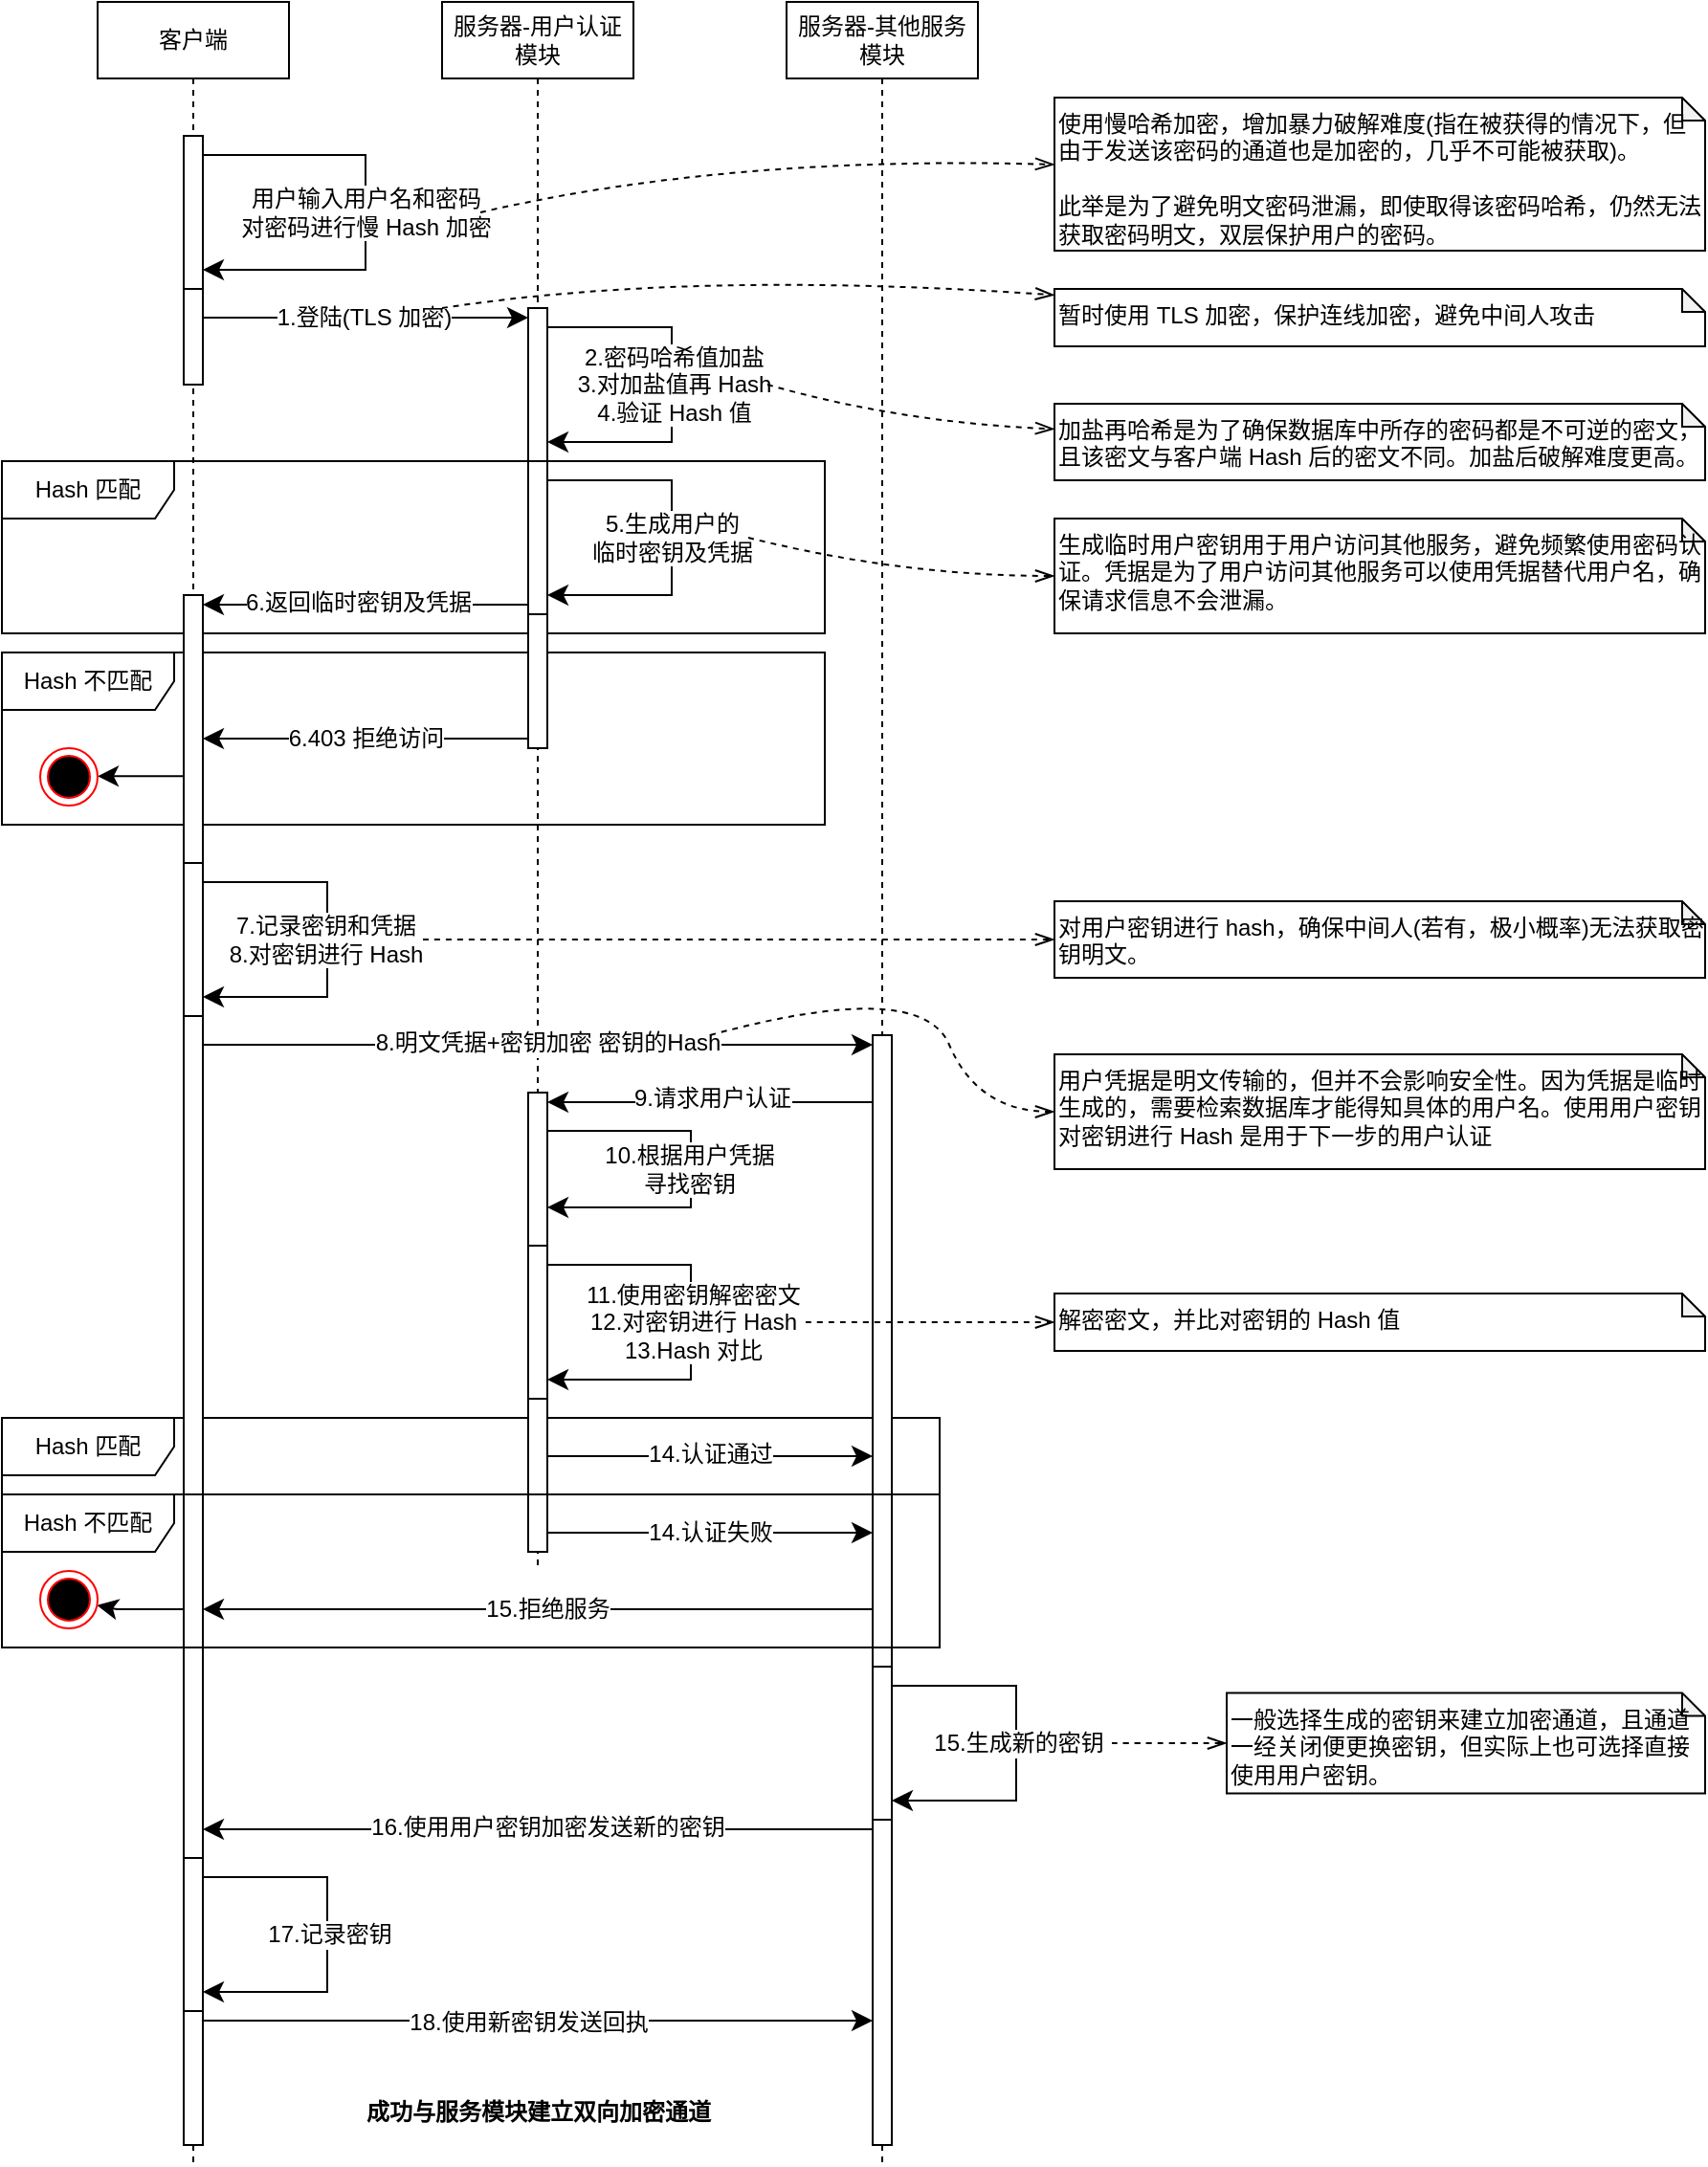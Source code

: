 <mxfile version="25.0.2">
  <diagram name="Page-1" id="2YBvvXClWsGukQMizWep">
    <mxGraphModel dx="2149" dy="942" grid="1" gridSize="10" guides="1" tooltips="1" connect="1" arrows="1" fold="1" page="1" pageScale="1" pageWidth="850" pageHeight="1100" math="0" shadow="0">
      <root>
        <mxCell id="0" />
        <mxCell id="1" parent="0" />
        <mxCell id="aM9ryv3xv72pqoxQDRHE-1" value="客户端" style="shape=umlLifeline;perimeter=lifelinePerimeter;whiteSpace=wrap;html=1;container=0;dropTarget=0;collapsible=0;recursiveResize=0;outlineConnect=0;portConstraint=eastwest;newEdgeStyle={&quot;edgeStyle&quot;:&quot;elbowEdgeStyle&quot;,&quot;elbow&quot;:&quot;vertical&quot;,&quot;curved&quot;:0,&quot;rounded&quot;:0};" parent="1" vertex="1">
          <mxGeometry x="40" y="40" width="100" height="1130" as="geometry" />
        </mxCell>
        <mxCell id="aM9ryv3xv72pqoxQDRHE-5" value="服务器-用户认证模块" style="shape=umlLifeline;perimeter=lifelinePerimeter;whiteSpace=wrap;html=1;container=0;dropTarget=0;collapsible=0;recursiveResize=0;outlineConnect=0;portConstraint=eastwest;newEdgeStyle={&quot;edgeStyle&quot;:&quot;elbowEdgeStyle&quot;,&quot;elbow&quot;:&quot;vertical&quot;,&quot;curved&quot;:0,&quot;rounded&quot;:0};" parent="1" vertex="1">
          <mxGeometry x="220" y="40" width="100" height="820" as="geometry" />
        </mxCell>
        <mxCell id="cHsovC-z7m_jqk1xOcjX-2" value="服务器-其他服务模块" style="shape=umlLifeline;perimeter=lifelinePerimeter;whiteSpace=wrap;html=1;container=0;dropTarget=0;collapsible=0;recursiveResize=0;outlineConnect=0;portConstraint=eastwest;newEdgeStyle={&quot;edgeStyle&quot;:&quot;elbowEdgeStyle&quot;,&quot;elbow&quot;:&quot;vertical&quot;,&quot;curved&quot;:0,&quot;rounded&quot;:0};" parent="1" vertex="1">
          <mxGeometry x="400" y="40" width="100" height="1130" as="geometry" />
        </mxCell>
        <mxCell id="yK8AWaltY6XnKEbe3PtJ-68" value="" style="html=1;points=[[0,0,0,0,5],[0,1,0,0,-5],[1,0,0,0,5],[1,1,0,0,-5]];perimeter=orthogonalPerimeter;outlineConnect=0;targetShapes=umlLifeline;portConstraint=eastwest;newEdgeStyle={&quot;curved&quot;:0,&quot;rounded&quot;:0};" vertex="1" parent="1">
          <mxGeometry x="85" y="110" width="10" height="80" as="geometry" />
        </mxCell>
        <mxCell id="yK8AWaltY6XnKEbe3PtJ-69" style="edgeStyle=none;curved=0;rounded=0;orthogonalLoop=1;jettySize=auto;html=1;fontSize=12;startSize=8;endSize=8;" edge="1" parent="1" source="yK8AWaltY6XnKEbe3PtJ-68" target="yK8AWaltY6XnKEbe3PtJ-68">
          <mxGeometry relative="1" as="geometry">
            <Array as="points">
              <mxPoint x="180" y="180" />
            </Array>
          </mxGeometry>
        </mxCell>
        <mxCell id="yK8AWaltY6XnKEbe3PtJ-70" value="用户输入用户名和密码&lt;div&gt;对密码进行慢 Hash 加密&lt;/div&gt;" style="edgeLabel;html=1;align=center;verticalAlign=middle;resizable=0;points=[];fontSize=12;" vertex="1" connectable="0" parent="yK8AWaltY6XnKEbe3PtJ-69">
          <mxGeometry x="0.127" relative="1" as="geometry">
            <mxPoint y="-15" as="offset" />
          </mxGeometry>
        </mxCell>
        <mxCell id="yK8AWaltY6XnKEbe3PtJ-90" value="" style="html=1;points=[[0,0,0,0,5],[0,1,0,0,-5],[1,0,0,0,5],[1,1,0,0,-5]];perimeter=orthogonalPerimeter;outlineConnect=0;targetShapes=umlLifeline;portConstraint=eastwest;newEdgeStyle={&quot;curved&quot;:0,&quot;rounded&quot;:0};" vertex="1" parent="1">
          <mxGeometry x="85" y="1010" width="10" height="80" as="geometry" />
        </mxCell>
        <mxCell id="yK8AWaltY6XnKEbe3PtJ-91" style="edgeStyle=none;curved=0;rounded=0;orthogonalLoop=1;jettySize=auto;html=1;fontSize=12;startSize=8;endSize=8;" edge="1" parent="1" source="yK8AWaltY6XnKEbe3PtJ-90" target="yK8AWaltY6XnKEbe3PtJ-90">
          <mxGeometry relative="1" as="geometry">
            <Array as="points">
              <mxPoint x="160" y="1080" />
            </Array>
          </mxGeometry>
        </mxCell>
        <mxCell id="yK8AWaltY6XnKEbe3PtJ-92" value="17.记录密钥" style="edgeLabel;html=1;align=center;verticalAlign=middle;resizable=0;points=[];fontSize=12;" vertex="1" connectable="0" parent="yK8AWaltY6XnKEbe3PtJ-91">
          <mxGeometry x="0.138" y="1" relative="1" as="geometry">
            <mxPoint y="-13" as="offset" />
          </mxGeometry>
        </mxCell>
        <mxCell id="yK8AWaltY6XnKEbe3PtJ-95" value="" style="html=1;points=[[0,0,0,0,5],[0,1,0,0,-5],[1,0,0,0,5],[1,1,0,0,-5]];perimeter=orthogonalPerimeter;outlineConnect=0;targetShapes=umlLifeline;portConstraint=eastwest;newEdgeStyle={&quot;curved&quot;:0,&quot;rounded&quot;:0};" vertex="1" parent="1">
          <mxGeometry x="85" y="1090" width="10" height="70" as="geometry" />
        </mxCell>
        <mxCell id="yK8AWaltY6XnKEbe3PtJ-81" value="" style="html=1;points=[[0,0,0,0,5],[0,1,0,0,-5],[1,0,0,0,5],[1,1,0,0,-5]];perimeter=orthogonalPerimeter;outlineConnect=0;targetShapes=umlLifeline;portConstraint=eastwest;newEdgeStyle={&quot;curved&quot;:0,&quot;rounded&quot;:0};" vertex="1" parent="1">
          <mxGeometry x="445" y="910" width="10" height="80" as="geometry" />
        </mxCell>
        <mxCell id="yK8AWaltY6XnKEbe3PtJ-82" style="edgeStyle=none;curved=0;rounded=0;orthogonalLoop=1;jettySize=auto;html=1;fontSize=12;startSize=8;endSize=8;" edge="1" parent="1" source="yK8AWaltY6XnKEbe3PtJ-81" target="yK8AWaltY6XnKEbe3PtJ-81">
          <mxGeometry relative="1" as="geometry">
            <Array as="points">
              <mxPoint x="520" y="980" />
            </Array>
          </mxGeometry>
        </mxCell>
        <mxCell id="yK8AWaltY6XnKEbe3PtJ-83" value="15.生成新的密钥" style="edgeLabel;html=1;align=center;verticalAlign=middle;resizable=0;points=[];fontSize=12;" vertex="1" connectable="0" parent="yK8AWaltY6XnKEbe3PtJ-82">
          <mxGeometry x="-0.118" y="1" relative="1" as="geometry">
            <mxPoint y="11" as="offset" />
          </mxGeometry>
        </mxCell>
        <mxCell id="yK8AWaltY6XnKEbe3PtJ-84" value="" style="html=1;points=[[0,0,0,0,5],[0,1,0,0,-5],[1,0,0,0,5],[1,1,0,0,-5]];perimeter=orthogonalPerimeter;outlineConnect=0;targetShapes=umlLifeline;portConstraint=eastwest;newEdgeStyle={&quot;curved&quot;:0,&quot;rounded&quot;:0};" vertex="1" parent="1">
          <mxGeometry x="445" y="990" width="10" height="170" as="geometry" />
        </mxCell>
        <mxCell id="yK8AWaltY6XnKEbe3PtJ-65" value="Hash 匹配" style="shape=umlFrame;whiteSpace=wrap;html=1;pointerEvents=0;width=90;height=30;" vertex="1" parent="1">
          <mxGeometry x="-10" y="780" width="490" height="40" as="geometry" />
        </mxCell>
        <mxCell id="yK8AWaltY6XnKEbe3PtJ-47" style="edgeStyle=none;curved=0;rounded=0;orthogonalLoop=1;jettySize=auto;html=1;fontSize=12;startSize=8;endSize=8;" edge="1" parent="1" source="yK8AWaltY6XnKEbe3PtJ-46" target="yK8AWaltY6XnKEbe3PtJ-46">
          <mxGeometry relative="1" as="geometry">
            <Array as="points">
              <mxPoint x="160" y="560" />
            </Array>
          </mxGeometry>
        </mxCell>
        <mxCell id="yK8AWaltY6XnKEbe3PtJ-48" value="7.记录密钥和凭据&lt;div&gt;8.对密钥进行 Hash&lt;/div&gt;" style="edgeLabel;html=1;align=center;verticalAlign=middle;resizable=0;points=[];fontSize=12;" vertex="1" connectable="0" parent="yK8AWaltY6XnKEbe3PtJ-47">
          <mxGeometry x="0.103" y="-1" relative="1" as="geometry">
            <mxPoint y="-10" as="offset" />
          </mxGeometry>
        </mxCell>
        <mxCell id="yK8AWaltY6XnKEbe3PtJ-33" style="edgeStyle=none;curved=0;rounded=0;orthogonalLoop=1;jettySize=auto;html=1;fontSize=12;startSize=8;endSize=8;" edge="1" parent="1" source="yK8AWaltY6XnKEbe3PtJ-28" target="yK8AWaltY6XnKEbe3PtJ-28">
          <mxGeometry relative="1" as="geometry">
            <Array as="points">
              <mxPoint x="340" y="350" />
            </Array>
          </mxGeometry>
        </mxCell>
        <mxCell id="yK8AWaltY6XnKEbe3PtJ-34" value="5.生成用户的&lt;div&gt;临时密钥及凭据&lt;/div&gt;" style="edgeLabel;html=1;align=center;verticalAlign=middle;resizable=0;points=[];fontSize=12;" vertex="1" connectable="0" parent="yK8AWaltY6XnKEbe3PtJ-33">
          <mxGeometry x="-0.036" relative="1" as="geometry">
            <mxPoint y="3" as="offset" />
          </mxGeometry>
        </mxCell>
        <mxCell id="yK8AWaltY6XnKEbe3PtJ-59" style="edgeStyle=none;curved=0;rounded=0;orthogonalLoop=1;jettySize=auto;html=1;fontSize=12;startSize=8;endSize=8;" edge="1" parent="1" source="yK8AWaltY6XnKEbe3PtJ-56" target="yK8AWaltY6XnKEbe3PtJ-56">
          <mxGeometry relative="1" as="geometry">
            <Array as="points">
              <mxPoint x="350" y="670" />
            </Array>
          </mxGeometry>
        </mxCell>
        <mxCell id="yK8AWaltY6XnKEbe3PtJ-60" value="10.根据用户凭据&lt;div&gt;寻找密钥&lt;/div&gt;" style="edgeLabel;html=1;align=center;verticalAlign=middle;resizable=0;points=[];fontSize=12;" vertex="1" connectable="0" parent="yK8AWaltY6XnKEbe3PtJ-59">
          <mxGeometry x="0.086" y="-1" relative="1" as="geometry">
            <mxPoint y="-8" as="offset" />
          </mxGeometry>
        </mxCell>
        <mxCell id="yK8AWaltY6XnKEbe3PtJ-62" style="edgeStyle=none;curved=0;rounded=0;orthogonalLoop=1;jettySize=auto;html=1;fontSize=12;startSize=8;endSize=8;" edge="1" parent="1" source="yK8AWaltY6XnKEbe3PtJ-61" target="yK8AWaltY6XnKEbe3PtJ-61">
          <mxGeometry relative="1" as="geometry">
            <Array as="points">
              <mxPoint x="350" y="760" />
            </Array>
          </mxGeometry>
        </mxCell>
        <mxCell id="yK8AWaltY6XnKEbe3PtJ-63" value="11.使用密钥解密密文&lt;div&gt;12.对密钥进行 Hash&lt;/div&gt;&lt;div&gt;13.Hash 对比&lt;/div&gt;" style="edgeLabel;html=1;align=center;verticalAlign=middle;resizable=0;points=[];fontSize=12;" vertex="1" connectable="0" parent="yK8AWaltY6XnKEbe3PtJ-62">
          <mxGeometry x="0.125" y="1" relative="1" as="geometry">
            <mxPoint y="-13" as="offset" />
          </mxGeometry>
        </mxCell>
        <mxCell id="yK8AWaltY6XnKEbe3PtJ-14" style="edgeStyle=none;curved=0;rounded=0;orthogonalLoop=1;jettySize=auto;html=1;entryX=0;entryY=0;entryDx=0;entryDy=5;entryPerimeter=0;fontSize=12;startSize=8;endSize=8;" edge="1" parent="1" source="yK8AWaltY6XnKEbe3PtJ-10" target="yK8AWaltY6XnKEbe3PtJ-11">
          <mxGeometry relative="1" as="geometry" />
        </mxCell>
        <mxCell id="yK8AWaltY6XnKEbe3PtJ-15" value="1.登陆(TLS 加密)" style="edgeLabel;html=1;align=center;verticalAlign=middle;resizable=0;points=[];fontSize=12;" vertex="1" connectable="0" parent="yK8AWaltY6XnKEbe3PtJ-14">
          <mxGeometry x="-0.018" y="2" relative="1" as="geometry">
            <mxPoint y="2" as="offset" />
          </mxGeometry>
        </mxCell>
        <mxCell id="yK8AWaltY6XnKEbe3PtJ-16" style="edgeStyle=none;curved=0;rounded=0;orthogonalLoop=1;jettySize=auto;html=1;fontSize=12;startSize=8;endSize=8;elbow=vertical;" edge="1" parent="1" source="yK8AWaltY6XnKEbe3PtJ-11" target="yK8AWaltY6XnKEbe3PtJ-11">
          <mxGeometry relative="1" as="geometry">
            <Array as="points">
              <mxPoint x="340" y="270" />
            </Array>
          </mxGeometry>
        </mxCell>
        <mxCell id="yK8AWaltY6XnKEbe3PtJ-18" value="2.密码哈希值加盐&lt;div&gt;3.对加盐值再 Hash&lt;/div&gt;&lt;div&gt;4.验证 Hash 值&lt;/div&gt;" style="edgeLabel;html=1;align=center;verticalAlign=middle;resizable=0;points=[];fontSize=12;" vertex="1" connectable="0" parent="yK8AWaltY6XnKEbe3PtJ-16">
          <mxGeometry x="-0.447" y="2" relative="1" as="geometry">
            <mxPoint x="13" y="32" as="offset" />
          </mxGeometry>
        </mxCell>
        <mxCell id="yK8AWaltY6XnKEbe3PtJ-38" style="edgeStyle=none;curved=0;rounded=0;orthogonalLoop=1;jettySize=auto;html=1;exitX=0;exitY=1;exitDx=0;exitDy=-5;exitPerimeter=0;entryX=1;entryY=0;entryDx=0;entryDy=5;entryPerimeter=0;fontSize=12;startSize=8;endSize=8;" edge="1" parent="1" source="yK8AWaltY6XnKEbe3PtJ-28" target="yK8AWaltY6XnKEbe3PtJ-26">
          <mxGeometry relative="1" as="geometry" />
        </mxCell>
        <mxCell id="yK8AWaltY6XnKEbe3PtJ-43" value="6.返回临时密钥及凭据" style="edgeLabel;html=1;align=center;verticalAlign=middle;resizable=0;points=[];fontSize=12;" vertex="1" connectable="0" parent="yK8AWaltY6XnKEbe3PtJ-38">
          <mxGeometry x="0.049" y="-1" relative="1" as="geometry">
            <mxPoint as="offset" />
          </mxGeometry>
        </mxCell>
        <mxCell id="yK8AWaltY6XnKEbe3PtJ-42" value="6.403 拒绝访问" style="edgeStyle=none;curved=0;rounded=0;orthogonalLoop=1;jettySize=auto;html=1;exitX=0;exitY=1;exitDx=0;exitDy=-5;exitPerimeter=0;fontSize=12;startSize=8;endSize=8;" edge="1" parent="1" source="yK8AWaltY6XnKEbe3PtJ-40" target="yK8AWaltY6XnKEbe3PtJ-26">
          <mxGeometry relative="1" as="geometry" />
        </mxCell>
        <mxCell id="yK8AWaltY6XnKEbe3PtJ-45" style="edgeStyle=none;curved=0;rounded=0;orthogonalLoop=1;jettySize=auto;html=1;fontSize=12;startSize=8;endSize=8;" edge="1" parent="1">
          <mxGeometry relative="1" as="geometry">
            <mxPoint x="85.98" y="444.682" as="sourcePoint" />
            <mxPoint x="40.002" y="444.682" as="targetPoint" />
          </mxGeometry>
        </mxCell>
        <mxCell id="yK8AWaltY6XnKEbe3PtJ-54" style="edgeStyle=none;curved=0;rounded=0;orthogonalLoop=1;jettySize=auto;html=1;entryX=0;entryY=0;entryDx=0;entryDy=5;entryPerimeter=0;fontSize=12;startSize=8;endSize=8;" edge="1" parent="1" source="yK8AWaltY6XnKEbe3PtJ-51" target="yK8AWaltY6XnKEbe3PtJ-13">
          <mxGeometry relative="1" as="geometry" />
        </mxCell>
        <mxCell id="yK8AWaltY6XnKEbe3PtJ-55" value="8.明文凭据+密钥加密 密钥的Hash" style="edgeLabel;html=1;align=center;verticalAlign=middle;resizable=0;points=[];fontSize=12;" vertex="1" connectable="0" parent="yK8AWaltY6XnKEbe3PtJ-54">
          <mxGeometry x="-0.135" y="1" relative="1" as="geometry">
            <mxPoint x="28" as="offset" />
          </mxGeometry>
        </mxCell>
        <mxCell id="yK8AWaltY6XnKEbe3PtJ-57" style="edgeStyle=none;curved=0;rounded=0;orthogonalLoop=1;jettySize=auto;html=1;entryX=1;entryY=0;entryDx=0;entryDy=5;entryPerimeter=0;fontSize=12;startSize=8;endSize=8;" edge="1" parent="1" source="yK8AWaltY6XnKEbe3PtJ-13" target="yK8AWaltY6XnKEbe3PtJ-56">
          <mxGeometry relative="1" as="geometry" />
        </mxCell>
        <mxCell id="yK8AWaltY6XnKEbe3PtJ-58" value="9.请求用户认证" style="edgeLabel;html=1;align=center;verticalAlign=middle;resizable=0;points=[];fontSize=12;" vertex="1" connectable="0" parent="yK8AWaltY6XnKEbe3PtJ-57">
          <mxGeometry x="-0.11" y="-2" relative="1" as="geometry">
            <mxPoint x="-9" as="offset" />
          </mxGeometry>
        </mxCell>
        <mxCell id="yK8AWaltY6XnKEbe3PtJ-29" value="Hash 匹配" style="shape=umlFrame;whiteSpace=wrap;html=1;pointerEvents=0;width=90;height=30;" vertex="1" parent="1">
          <mxGeometry x="-10" y="280" width="430" height="90" as="geometry" />
        </mxCell>
        <mxCell id="yK8AWaltY6XnKEbe3PtJ-39" value="Hash 不匹配" style="shape=umlFrame;whiteSpace=wrap;html=1;pointerEvents=0;width=90;height=30;" vertex="1" parent="1">
          <mxGeometry x="-10" y="380" width="430" height="90" as="geometry" />
        </mxCell>
        <mxCell id="yK8AWaltY6XnKEbe3PtJ-26" value="" style="html=1;points=[[0,0,0,0,5],[0,1,0,0,-5],[1,0,0,0,5],[1,1,0,0,-5]];perimeter=orthogonalPerimeter;outlineConnect=0;targetShapes=umlLifeline;portConstraint=eastwest;newEdgeStyle={&quot;curved&quot;:0,&quot;rounded&quot;:0};" vertex="1" parent="1">
          <mxGeometry x="85" y="350" width="10" height="140" as="geometry" />
        </mxCell>
        <mxCell id="yK8AWaltY6XnKEbe3PtJ-46" value="" style="html=1;points=[[0,0,0,0,5],[0,1,0,0,-5],[1,0,0,0,5],[1,1,0,0,-5]];perimeter=orthogonalPerimeter;outlineConnect=0;targetShapes=umlLifeline;portConstraint=eastwest;newEdgeStyle={&quot;curved&quot;:0,&quot;rounded&quot;:0};" vertex="1" parent="1">
          <mxGeometry x="85" y="490" width="10" height="80" as="geometry" />
        </mxCell>
        <mxCell id="yK8AWaltY6XnKEbe3PtJ-78" style="edgeStyle=none;curved=0;rounded=0;orthogonalLoop=1;jettySize=auto;html=1;fontSize=12;startSize=8;endSize=8;" edge="1" parent="1" source="yK8AWaltY6XnKEbe3PtJ-51" target="yK8AWaltY6XnKEbe3PtJ-77">
          <mxGeometry relative="1" as="geometry">
            <Array as="points">
              <mxPoint x="50" y="880" />
            </Array>
          </mxGeometry>
        </mxCell>
        <mxCell id="yK8AWaltY6XnKEbe3PtJ-51" value="" style="html=1;points=[[0,0,0,0,5],[0,1,0,0,-5],[1,0,0,0,5],[1,1,0,0,-5]];perimeter=orthogonalPerimeter;outlineConnect=0;targetShapes=umlLifeline;portConstraint=eastwest;newEdgeStyle={&quot;curved&quot;:0,&quot;rounded&quot;:0};" vertex="1" parent="1">
          <mxGeometry x="85" y="570" width="10" height="440" as="geometry" />
        </mxCell>
        <mxCell id="yK8AWaltY6XnKEbe3PtJ-28" value="" style="html=1;points=[[0,0,0,0,5],[0,1,0,0,-5],[1,0,0,0,5],[1,1,0,0,-5]];perimeter=orthogonalPerimeter;outlineConnect=0;targetShapes=umlLifeline;portConstraint=eastwest;newEdgeStyle={&quot;curved&quot;:0,&quot;rounded&quot;:0};" vertex="1" parent="1">
          <mxGeometry x="265" y="280" width="10" height="80" as="geometry" />
        </mxCell>
        <mxCell id="yK8AWaltY6XnKEbe3PtJ-56" value="" style="html=1;points=[[0,0,0,0,5],[0,1,0,0,-5],[1,0,0,0,5],[1,1,0,0,-5]];perimeter=orthogonalPerimeter;outlineConnect=0;targetShapes=umlLifeline;portConstraint=eastwest;newEdgeStyle={&quot;curved&quot;:0,&quot;rounded&quot;:0};" vertex="1" parent="1">
          <mxGeometry x="265" y="610" width="10" height="80" as="geometry" />
        </mxCell>
        <mxCell id="yK8AWaltY6XnKEbe3PtJ-61" value="" style="html=1;points=[[0,0,0,0,5],[0,1,0,0,-5],[1,0,0,0,5],[1,1,0,0,-5]];perimeter=orthogonalPerimeter;outlineConnect=0;targetShapes=umlLifeline;portConstraint=eastwest;newEdgeStyle={&quot;curved&quot;:0,&quot;rounded&quot;:0};" vertex="1" parent="1">
          <mxGeometry x="265" y="690" width="10" height="80" as="geometry" />
        </mxCell>
        <mxCell id="yK8AWaltY6XnKEbe3PtJ-10" value="" style="html=1;points=[[0,0,0,0,5],[0,1,0,0,-5],[1,0,0,0,5],[1,1,0,0,-5]];perimeter=orthogonalPerimeter;outlineConnect=0;targetShapes=umlLifeline;portConstraint=eastwest;newEdgeStyle={&quot;curved&quot;:0,&quot;rounded&quot;:0};perimeterSpacing=0;" vertex="1" parent="1">
          <mxGeometry x="85" y="190" width="10" height="50" as="geometry" />
        </mxCell>
        <mxCell id="yK8AWaltY6XnKEbe3PtJ-11" value="" style="html=1;points=[[0,0,0,0,5],[0,1,0,0,-5],[1,0,0,0,5],[1,1,0,0,-5]];perimeter=orthogonalPerimeter;outlineConnect=0;targetShapes=umlLifeline;portConstraint=eastwest;newEdgeStyle={&quot;curved&quot;:0,&quot;rounded&quot;:0};" vertex="1" parent="1">
          <mxGeometry x="265" y="200" width="10" height="80" as="geometry" />
        </mxCell>
        <mxCell id="yK8AWaltY6XnKEbe3PtJ-75" style="edgeStyle=none;curved=0;rounded=0;orthogonalLoop=1;jettySize=auto;html=1;fontSize=12;startSize=8;endSize=8;" edge="1" parent="1" source="yK8AWaltY6XnKEbe3PtJ-13" target="yK8AWaltY6XnKEbe3PtJ-51">
          <mxGeometry relative="1" as="geometry">
            <Array as="points">
              <mxPoint x="260" y="880" />
            </Array>
          </mxGeometry>
        </mxCell>
        <mxCell id="yK8AWaltY6XnKEbe3PtJ-76" value="15.拒绝服务" style="edgeLabel;html=1;align=center;verticalAlign=middle;resizable=0;points=[];fontSize=12;" vertex="1" connectable="0" parent="yK8AWaltY6XnKEbe3PtJ-75">
          <mxGeometry x="-0.155" relative="1" as="geometry">
            <mxPoint x="-22" as="offset" />
          </mxGeometry>
        </mxCell>
        <mxCell id="yK8AWaltY6XnKEbe3PtJ-13" value="" style="html=1;points=[[0,0,0,0,5],[0,1,0,0,-5],[1,0,0,0,5],[1,1,0,0,-5]];perimeter=orthogonalPerimeter;outlineConnect=0;targetShapes=umlLifeline;portConstraint=eastwest;newEdgeStyle={&quot;curved&quot;:0,&quot;rounded&quot;:0};" vertex="1" parent="1">
          <mxGeometry x="445" y="580" width="10" height="330" as="geometry" />
        </mxCell>
        <mxCell id="yK8AWaltY6XnKEbe3PtJ-40" value="" style="html=1;points=[[0,0,0,0,5],[0,1,0,0,-5],[1,0,0,0,5],[1,1,0,0,-5]];perimeter=orthogonalPerimeter;outlineConnect=0;targetShapes=umlLifeline;portConstraint=eastwest;newEdgeStyle={&quot;curved&quot;:0,&quot;rounded&quot;:0};" vertex="1" parent="1">
          <mxGeometry x="265" y="360" width="10" height="70" as="geometry" />
        </mxCell>
        <mxCell id="yK8AWaltY6XnKEbe3PtJ-44" value="" style="ellipse;html=1;shape=endState;fillColor=#000000;strokeColor=#ff0000;" vertex="1" parent="1">
          <mxGeometry x="10" y="430" width="30" height="30" as="geometry" />
        </mxCell>
        <mxCell id="yK8AWaltY6XnKEbe3PtJ-66" style="edgeStyle=none;curved=0;rounded=0;orthogonalLoop=1;jettySize=auto;html=1;fontSize=12;startSize=8;endSize=8;" edge="1" parent="1" source="yK8AWaltY6XnKEbe3PtJ-64" target="yK8AWaltY6XnKEbe3PtJ-13">
          <mxGeometry relative="1" as="geometry">
            <Array as="points">
              <mxPoint x="360" y="800" />
            </Array>
          </mxGeometry>
        </mxCell>
        <mxCell id="yK8AWaltY6XnKEbe3PtJ-67" value="14.认证通过" style="edgeLabel;html=1;align=center;verticalAlign=middle;resizable=0;points=[];fontSize=12;" vertex="1" connectable="0" parent="yK8AWaltY6XnKEbe3PtJ-66">
          <mxGeometry x="0.186" y="1" relative="1" as="geometry">
            <mxPoint x="-16" as="offset" />
          </mxGeometry>
        </mxCell>
        <mxCell id="yK8AWaltY6XnKEbe3PtJ-73" style="edgeStyle=none;curved=0;rounded=0;orthogonalLoop=1;jettySize=auto;html=1;fontSize=12;startSize=8;endSize=8;" edge="1" parent="1" source="yK8AWaltY6XnKEbe3PtJ-64" target="yK8AWaltY6XnKEbe3PtJ-13">
          <mxGeometry relative="1" as="geometry">
            <Array as="points">
              <mxPoint x="360" y="840" />
            </Array>
          </mxGeometry>
        </mxCell>
        <mxCell id="yK8AWaltY6XnKEbe3PtJ-74" value="14.认证失败" style="edgeLabel;html=1;align=center;verticalAlign=middle;resizable=0;points=[];fontSize=12;" vertex="1" connectable="0" parent="yK8AWaltY6XnKEbe3PtJ-73">
          <mxGeometry x="-0.122" relative="1" as="geometry">
            <mxPoint x="10" as="offset" />
          </mxGeometry>
        </mxCell>
        <mxCell id="yK8AWaltY6XnKEbe3PtJ-64" value="" style="html=1;points=[[0,0,0,0,5],[0,1,0,0,-5],[1,0,0,0,5],[1,1,0,0,-5]];perimeter=orthogonalPerimeter;outlineConnect=0;targetShapes=umlLifeline;portConstraint=eastwest;newEdgeStyle={&quot;curved&quot;:0,&quot;rounded&quot;:0};" vertex="1" parent="1">
          <mxGeometry x="265" y="770" width="10" height="80" as="geometry" />
        </mxCell>
        <mxCell id="yK8AWaltY6XnKEbe3PtJ-72" value="Hash 不匹配" style="shape=umlFrame;whiteSpace=wrap;html=1;pointerEvents=0;width=90;height=30;" vertex="1" parent="1">
          <mxGeometry x="-10" y="820" width="490" height="80" as="geometry" />
        </mxCell>
        <mxCell id="yK8AWaltY6XnKEbe3PtJ-77" value="" style="ellipse;html=1;shape=endState;fillColor=#000000;strokeColor=#ff0000;" vertex="1" parent="1">
          <mxGeometry x="10" y="860" width="30" height="30" as="geometry" />
        </mxCell>
        <mxCell id="yK8AWaltY6XnKEbe3PtJ-87" style="edgeStyle=none;curved=0;rounded=0;orthogonalLoop=1;jettySize=auto;html=1;exitX=0;exitY=0;exitDx=0;exitDy=5;exitPerimeter=0;fontSize=12;startSize=8;endSize=8;" edge="1" parent="1" source="yK8AWaltY6XnKEbe3PtJ-84" target="yK8AWaltY6XnKEbe3PtJ-51">
          <mxGeometry relative="1" as="geometry" />
        </mxCell>
        <mxCell id="yK8AWaltY6XnKEbe3PtJ-88" value="16.使用用户密钥加密发送新的密钥" style="edgeLabel;html=1;align=center;verticalAlign=middle;resizable=0;points=[];fontSize=12;" vertex="1" connectable="0" parent="yK8AWaltY6XnKEbe3PtJ-87">
          <mxGeometry x="-0.028" y="-1" relative="1" as="geometry">
            <mxPoint as="offset" />
          </mxGeometry>
        </mxCell>
        <mxCell id="yK8AWaltY6XnKEbe3PtJ-93" style="edgeStyle=none;curved=0;rounded=0;orthogonalLoop=1;jettySize=auto;html=1;exitX=1;exitY=0;exitDx=0;exitDy=5;exitPerimeter=0;fontSize=12;startSize=8;endSize=8;" edge="1" parent="1" source="yK8AWaltY6XnKEbe3PtJ-95" target="yK8AWaltY6XnKEbe3PtJ-84">
          <mxGeometry relative="1" as="geometry" />
        </mxCell>
        <mxCell id="yK8AWaltY6XnKEbe3PtJ-94" value="18.使用新密钥发送回执" style="edgeLabel;html=1;align=center;verticalAlign=middle;resizable=0;points=[];fontSize=12;" vertex="1" connectable="0" parent="yK8AWaltY6XnKEbe3PtJ-93">
          <mxGeometry x="-0.097" y="-1" relative="1" as="geometry">
            <mxPoint x="12" as="offset" />
          </mxGeometry>
        </mxCell>
        <mxCell id="yK8AWaltY6XnKEbe3PtJ-97" value="成功与服务模块建立双向加密通道" style="text;align=center;fontStyle=1;verticalAlign=middle;spacingLeft=3;spacingRight=3;strokeColor=none;rotatable=0;points=[[0,0.5],[1,0.5]];portConstraint=eastwest;html=1;" vertex="1" parent="1">
          <mxGeometry x="230" y="1130" width="80" height="26" as="geometry" />
        </mxCell>
        <mxCell id="yK8AWaltY6XnKEbe3PtJ-100" value="使用慢哈希加密，增加暴力破解难度(指在被获得的情况下，但由于发送该密码的通道也是加密的，几乎不可能被获取)。&lt;div&gt;&lt;br&gt;&lt;/div&gt;&lt;div&gt;此举是为了避免明文密码泄漏，即使取得该密码哈希，仍然无法获取密码明文，双层保护用户的密码。&lt;/div&gt;" style="shape=note;whiteSpace=wrap;html=1;backgroundOutline=1;darkOpacity=0.05;size=12;align=left;verticalAlign=top;" vertex="1" parent="1">
          <mxGeometry x="540" y="90" width="340" height="80" as="geometry" />
        </mxCell>
        <mxCell id="yK8AWaltY6XnKEbe3PtJ-101" value="暂时使用 TLS 加密，保护连线加密，避免中间人攻击" style="shape=note;whiteSpace=wrap;html=1;backgroundOutline=1;darkOpacity=0.05;size=12;align=left;verticalAlign=top;" vertex="1" parent="1">
          <mxGeometry x="540" y="190" width="340" height="30" as="geometry" />
        </mxCell>
        <mxCell id="yK8AWaltY6XnKEbe3PtJ-104" value="加盐再哈希是为了确保数据库中所存的密码都是不可逆的密文，且该密文与客户端 Hash 后的密文不同。加盐后破解难度更高。" style="shape=note;whiteSpace=wrap;html=1;backgroundOutline=1;darkOpacity=0.05;size=12;align=left;verticalAlign=top;" vertex="1" parent="1">
          <mxGeometry x="540" y="250" width="340" height="40" as="geometry" />
        </mxCell>
        <mxCell id="yK8AWaltY6XnKEbe3PtJ-105" value="生成临时用户密钥用于用户访问其他服务，避免频繁使用密码认证。凭据是为了用户访问其他服务可以使用凭据替代用户名，确保请求信息不会泄漏。" style="shape=note;whiteSpace=wrap;html=1;backgroundOutline=1;darkOpacity=0.05;size=12;align=left;verticalAlign=top;" vertex="1" parent="1">
          <mxGeometry x="540" y="310" width="340" height="60" as="geometry" />
        </mxCell>
        <mxCell id="yK8AWaltY6XnKEbe3PtJ-106" value="对用户密钥进行 hash，确保中间人(若有，极小概率)无法获取密钥明文。" style="shape=note;whiteSpace=wrap;html=1;backgroundOutline=1;darkOpacity=0.05;size=12;align=left;verticalAlign=top;" vertex="1" parent="1">
          <mxGeometry x="540" y="510" width="340" height="40" as="geometry" />
        </mxCell>
        <mxCell id="yK8AWaltY6XnKEbe3PtJ-107" value="用户凭据是明文传输的，但并不会影响安全性。因为凭据是临时生成的，需要检索数据库才能得知具体的用户名。使用用户密钥对密钥进行 Hash 是用于下一步的用户认证" style="shape=note;whiteSpace=wrap;html=1;backgroundOutline=1;darkOpacity=0.05;size=12;align=left;verticalAlign=top;" vertex="1" parent="1">
          <mxGeometry x="540" y="590" width="340" height="60" as="geometry" />
        </mxCell>
        <mxCell id="yK8AWaltY6XnKEbe3PtJ-108" value="解密密文，并比对密钥的 Hash 值" style="shape=note;whiteSpace=wrap;html=1;backgroundOutline=1;darkOpacity=0.05;size=12;align=left;verticalAlign=top;" vertex="1" parent="1">
          <mxGeometry x="540" y="715" width="340" height="30" as="geometry" />
        </mxCell>
        <mxCell id="yK8AWaltY6XnKEbe3PtJ-109" value="一般选择生成的密钥来建立加密通道，且通道一经关闭便更换密钥，但实际上也可选择直接使用用户密钥。" style="shape=note;whiteSpace=wrap;html=1;backgroundOutline=1;darkOpacity=0.05;size=12;align=left;verticalAlign=top;" vertex="1" parent="1">
          <mxGeometry x="630" y="923.75" width="250" height="52.5" as="geometry" />
        </mxCell>
        <mxCell id="yK8AWaltY6XnKEbe3PtJ-117" value="" style="edgeStyle=none;orthogonalLoop=1;jettySize=auto;html=1;rounded=0;fontSize=12;startSize=8;endSize=8;curved=1;dashed=1;endArrow=openThin;endFill=0;" edge="1" parent="1" target="yK8AWaltY6XnKEbe3PtJ-100">
          <mxGeometry width="120" relative="1" as="geometry">
            <mxPoint x="240" y="150" as="sourcePoint" />
            <mxPoint x="460" y="110" as="targetPoint" />
            <Array as="points">
              <mxPoint x="370" y="120" />
            </Array>
          </mxGeometry>
        </mxCell>
        <mxCell id="yK8AWaltY6XnKEbe3PtJ-118" value="" style="edgeStyle=none;orthogonalLoop=1;jettySize=auto;html=1;rounded=0;fontSize=12;startSize=8;endSize=8;curved=1;dashed=1;endArrow=openThin;endFill=0;" edge="1" parent="1" target="yK8AWaltY6XnKEbe3PtJ-101">
          <mxGeometry width="120" relative="1" as="geometry">
            <mxPoint x="220" y="200" as="sourcePoint" />
            <mxPoint x="520" y="220" as="targetPoint" />
            <Array as="points">
              <mxPoint x="350" y="180" />
            </Array>
          </mxGeometry>
        </mxCell>
        <mxCell id="yK8AWaltY6XnKEbe3PtJ-119" value="" style="edgeStyle=none;orthogonalLoop=1;jettySize=auto;html=1;rounded=0;fontSize=12;startSize=8;endSize=8;curved=1;dashed=1;endArrow=openThin;endFill=0;" edge="1" parent="1" target="yK8AWaltY6XnKEbe3PtJ-104">
          <mxGeometry width="120" relative="1" as="geometry">
            <mxPoint x="390" y="240" as="sourcePoint" />
            <mxPoint x="530" y="250" as="targetPoint" />
            <Array as="points">
              <mxPoint x="460" y="260" />
            </Array>
          </mxGeometry>
        </mxCell>
        <mxCell id="yK8AWaltY6XnKEbe3PtJ-120" value="" style="edgeStyle=none;orthogonalLoop=1;jettySize=auto;html=1;rounded=0;fontSize=12;startSize=8;endSize=8;curved=1;dashed=1;endArrow=openThin;endFill=0;" edge="1" parent="1" target="yK8AWaltY6XnKEbe3PtJ-105">
          <mxGeometry width="120" relative="1" as="geometry">
            <mxPoint x="380" y="320" as="sourcePoint" />
            <mxPoint x="480" y="300" as="targetPoint" />
            <Array as="points">
              <mxPoint x="460" y="340" />
            </Array>
          </mxGeometry>
        </mxCell>
        <mxCell id="yK8AWaltY6XnKEbe3PtJ-121" value="" style="edgeStyle=none;orthogonalLoop=1;jettySize=auto;html=1;rounded=0;fontSize=12;startSize=8;endSize=8;curved=1;dashed=1;endArrow=openThin;endFill=0;" edge="1" parent="1" target="yK8AWaltY6XnKEbe3PtJ-106">
          <mxGeometry width="120" relative="1" as="geometry">
            <mxPoint x="210" y="530" as="sourcePoint" />
            <mxPoint x="420" y="520" as="targetPoint" />
            <Array as="points" />
          </mxGeometry>
        </mxCell>
        <mxCell id="yK8AWaltY6XnKEbe3PtJ-122" value="" style="edgeStyle=none;orthogonalLoop=1;jettySize=auto;html=1;rounded=0;fontSize=12;startSize=8;endSize=8;curved=1;dashed=1;endArrow=openThin;endFill=0;" edge="1" parent="1" target="yK8AWaltY6XnKEbe3PtJ-107">
          <mxGeometry width="120" relative="1" as="geometry">
            <mxPoint x="360" y="580" as="sourcePoint" />
            <mxPoint x="610" y="600" as="targetPoint" />
            <Array as="points">
              <mxPoint x="470" y="550" />
              <mxPoint x="500" y="620" />
            </Array>
          </mxGeometry>
        </mxCell>
        <mxCell id="yK8AWaltY6XnKEbe3PtJ-123" value="" style="edgeStyle=none;orthogonalLoop=1;jettySize=auto;html=1;rounded=0;fontSize=12;startSize=8;endSize=8;curved=1;dashed=1;endArrow=openThin;endFill=0;" edge="1" parent="1" target="yK8AWaltY6XnKEbe3PtJ-108">
          <mxGeometry width="120" relative="1" as="geometry">
            <mxPoint x="410" y="730" as="sourcePoint" />
            <mxPoint x="590" y="700" as="targetPoint" />
            <Array as="points" />
          </mxGeometry>
        </mxCell>
        <mxCell id="yK8AWaltY6XnKEbe3PtJ-124" value="" style="edgeStyle=none;orthogonalLoop=1;jettySize=auto;html=1;rounded=0;fontSize=12;startSize=8;endSize=8;curved=1;dashed=1;endArrow=openThin;endFill=0;" edge="1" parent="1" target="yK8AWaltY6XnKEbe3PtJ-109">
          <mxGeometry width="120" relative="1" as="geometry">
            <mxPoint x="570" y="950" as="sourcePoint" />
            <mxPoint x="710" y="950" as="targetPoint" />
            <Array as="points" />
          </mxGeometry>
        </mxCell>
      </root>
    </mxGraphModel>
  </diagram>
</mxfile>
